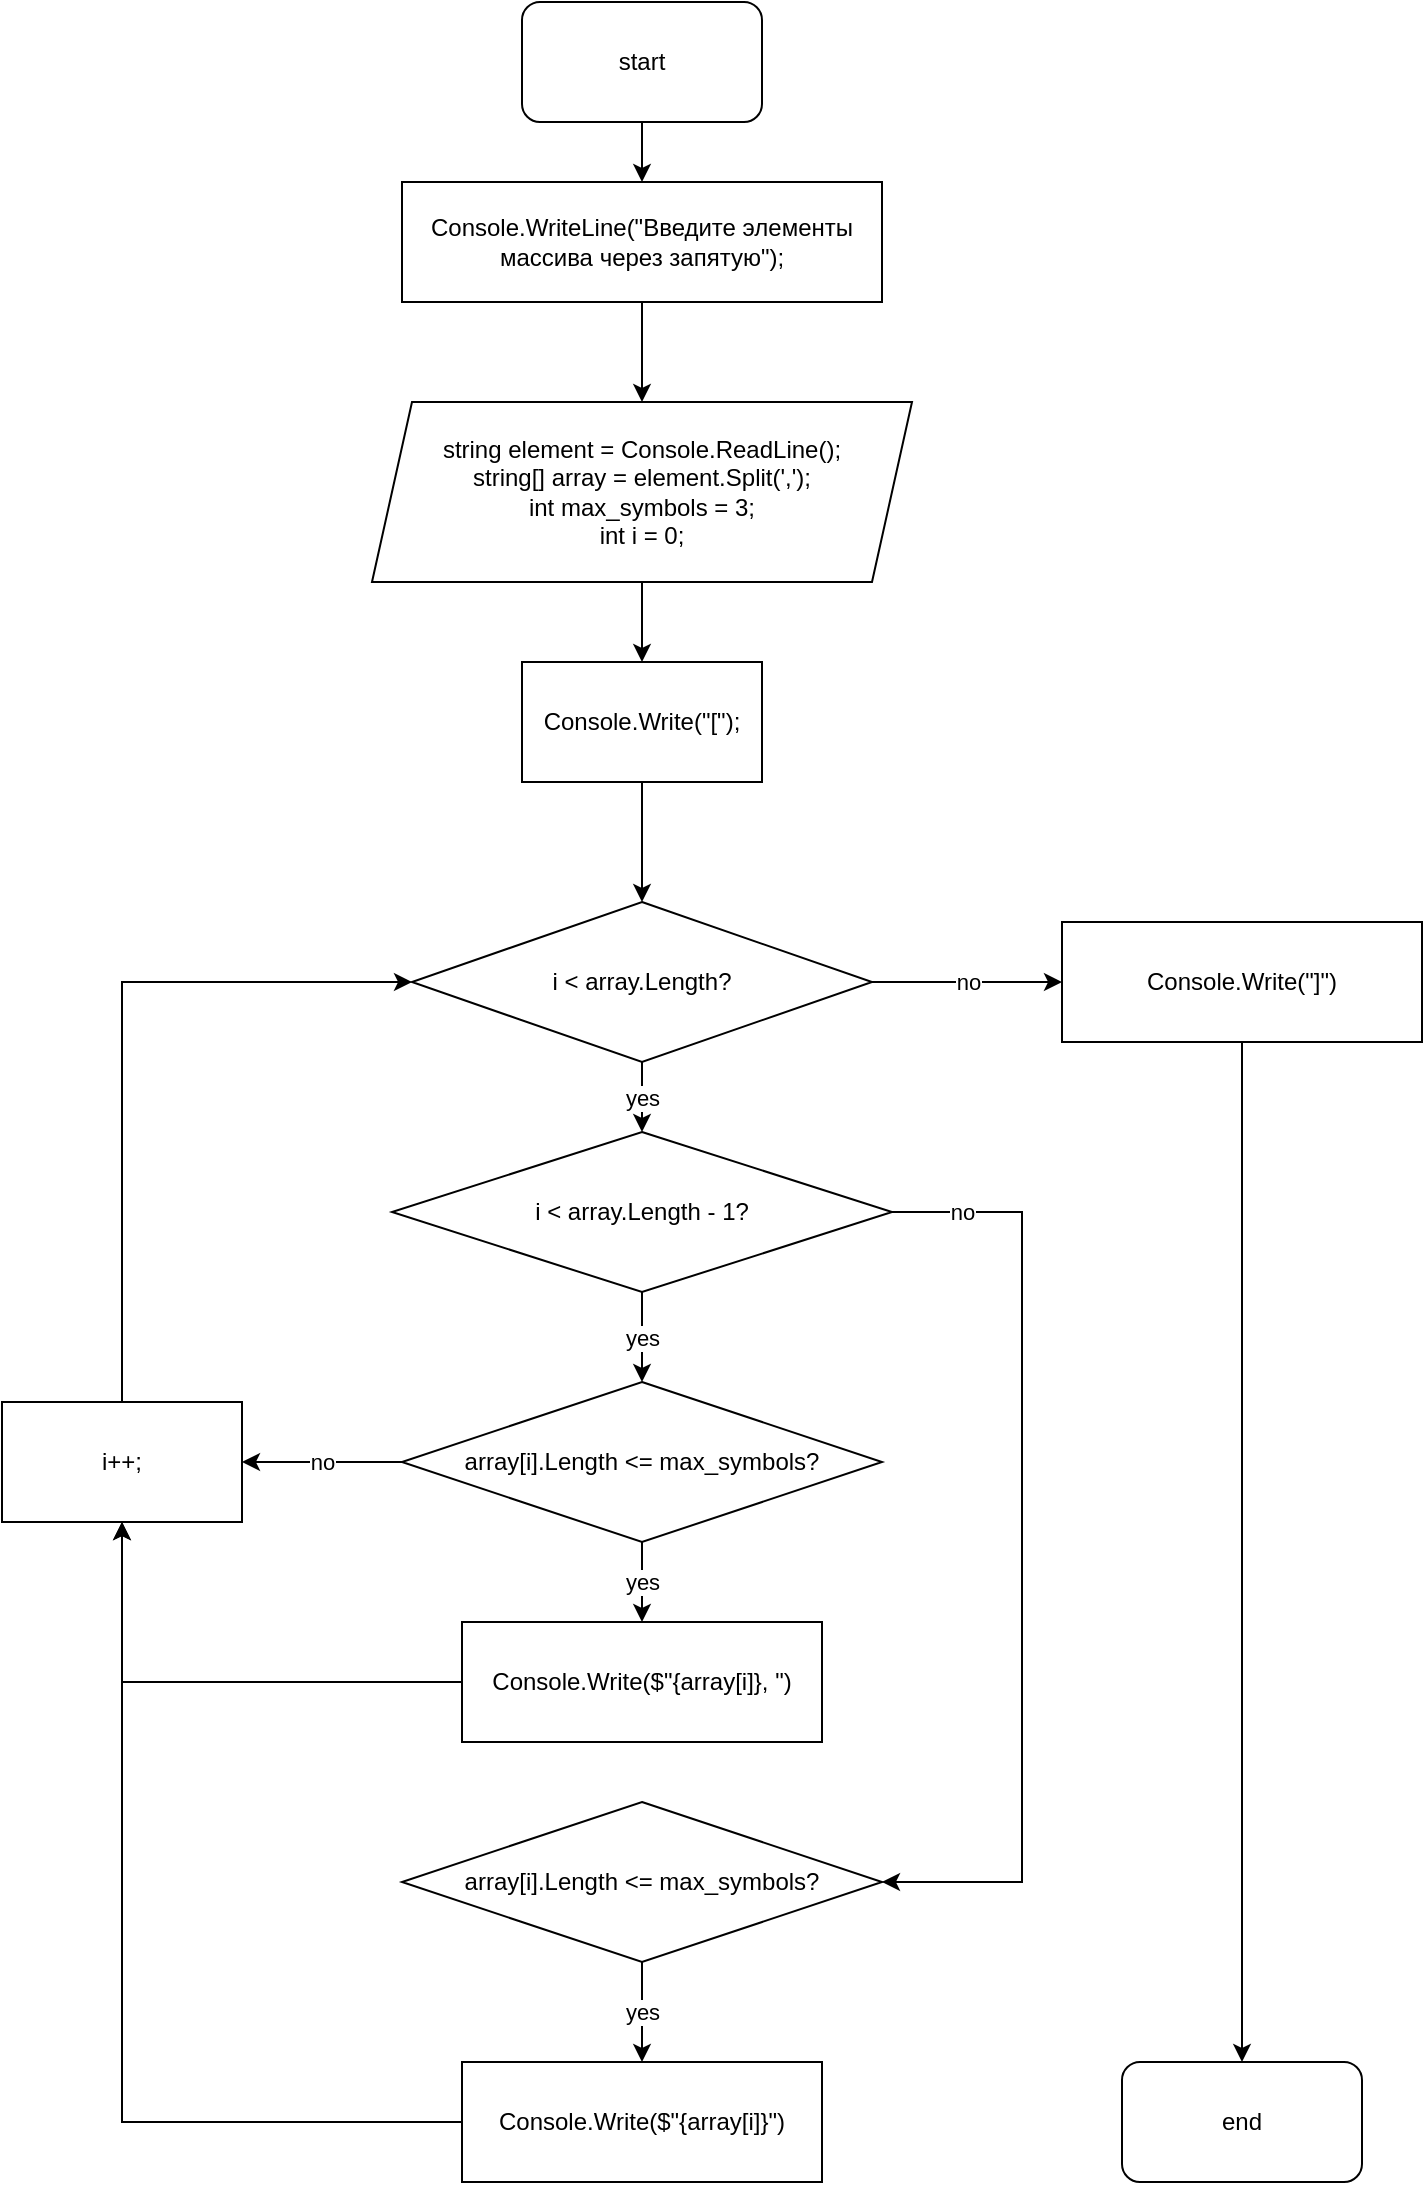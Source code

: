 <mxfile version="20.3.0" type="device"><diagram id="C7ze2Ex8VazPwXI_GFUj" name="Страница 1"><mxGraphModel dx="840" dy="744" grid="1" gridSize="10" guides="1" tooltips="1" connect="1" arrows="1" fold="1" page="1" pageScale="1" pageWidth="827" pageHeight="1169" math="0" shadow="0"><root><mxCell id="0"/><mxCell id="1" parent="0"/><mxCell id="9886ZB8VKblOA9ymHtcQ-11" style="edgeStyle=orthogonalEdgeStyle;rounded=0;orthogonalLoop=1;jettySize=auto;html=1;exitX=0.5;exitY=1;exitDx=0;exitDy=0;entryX=0.5;entryY=0;entryDx=0;entryDy=0;" edge="1" parent="1" source="9886ZB8VKblOA9ymHtcQ-1" target="9886ZB8VKblOA9ymHtcQ-6"><mxGeometry relative="1" as="geometry"/></mxCell><mxCell id="9886ZB8VKblOA9ymHtcQ-1" value="start" style="rounded=1;whiteSpace=wrap;html=1;" vertex="1" parent="1"><mxGeometry x="330" y="20" width="120" height="60" as="geometry"/></mxCell><mxCell id="9886ZB8VKblOA9ymHtcQ-13" style="edgeStyle=orthogonalEdgeStyle;rounded=0;orthogonalLoop=1;jettySize=auto;html=1;entryX=0.5;entryY=0;entryDx=0;entryDy=0;" edge="1" parent="1" source="9886ZB8VKblOA9ymHtcQ-3" target="9886ZB8VKblOA9ymHtcQ-4"><mxGeometry relative="1" as="geometry"/></mxCell><mxCell id="9886ZB8VKblOA9ymHtcQ-3" value="&lt;div&gt;&lt;div&gt;string element = Console.ReadLine();&lt;/div&gt;&lt;div&gt;string[] array = element.Split(',');&lt;/div&gt;&lt;div&gt;int max_symbols = 3;&lt;/div&gt;&lt;/div&gt;&lt;div&gt;int i = 0;&lt;br&gt;&lt;/div&gt;" style="shape=parallelogram;perimeter=parallelogramPerimeter;whiteSpace=wrap;html=1;fixedSize=1;" vertex="1" parent="1"><mxGeometry x="255" y="220" width="270" height="90" as="geometry"/></mxCell><mxCell id="9886ZB8VKblOA9ymHtcQ-14" style="edgeStyle=orthogonalEdgeStyle;rounded=0;orthogonalLoop=1;jettySize=auto;html=1;entryX=0.5;entryY=0;entryDx=0;entryDy=0;" edge="1" parent="1" source="9886ZB8VKblOA9ymHtcQ-4" target="9886ZB8VKblOA9ymHtcQ-5"><mxGeometry relative="1" as="geometry"/></mxCell><mxCell id="9886ZB8VKblOA9ymHtcQ-4" value="Console.Write(&quot;[&quot;);" style="rounded=0;whiteSpace=wrap;html=1;" vertex="1" parent="1"><mxGeometry x="330" y="350" width="120" height="60" as="geometry"/></mxCell><mxCell id="9886ZB8VKblOA9ymHtcQ-15" value="yes" style="edgeStyle=orthogonalEdgeStyle;rounded=0;orthogonalLoop=1;jettySize=auto;html=1;exitX=0.5;exitY=1;exitDx=0;exitDy=0;entryX=0.5;entryY=0;entryDx=0;entryDy=0;" edge="1" parent="1" source="9886ZB8VKblOA9ymHtcQ-5" target="9886ZB8VKblOA9ymHtcQ-7"><mxGeometry relative="1" as="geometry"/></mxCell><mxCell id="9886ZB8VKblOA9ymHtcQ-31" value="no" style="edgeStyle=orthogonalEdgeStyle;rounded=0;orthogonalLoop=1;jettySize=auto;html=1;exitX=1;exitY=0.5;exitDx=0;exitDy=0;entryX=0;entryY=0.5;entryDx=0;entryDy=0;" edge="1" parent="1" source="9886ZB8VKblOA9ymHtcQ-5" target="9886ZB8VKblOA9ymHtcQ-30"><mxGeometry relative="1" as="geometry"/></mxCell><mxCell id="9886ZB8VKblOA9ymHtcQ-5" value="i &amp;lt; array.Length?" style="rhombus;whiteSpace=wrap;html=1;" vertex="1" parent="1"><mxGeometry x="275" y="470" width="230" height="80" as="geometry"/></mxCell><mxCell id="9886ZB8VKblOA9ymHtcQ-12" style="edgeStyle=orthogonalEdgeStyle;rounded=0;orthogonalLoop=1;jettySize=auto;html=1;exitX=0.5;exitY=1;exitDx=0;exitDy=0;entryX=0.5;entryY=0;entryDx=0;entryDy=0;" edge="1" parent="1" source="9886ZB8VKblOA9ymHtcQ-6" target="9886ZB8VKblOA9ymHtcQ-3"><mxGeometry relative="1" as="geometry"/></mxCell><mxCell id="9886ZB8VKblOA9ymHtcQ-6" value="Console.WriteLine(&quot;Введите элементы массива через запятую&quot;);" style="rounded=0;whiteSpace=wrap;html=1;" vertex="1" parent="1"><mxGeometry x="270" y="110" width="240" height="60" as="geometry"/></mxCell><mxCell id="9886ZB8VKblOA9ymHtcQ-16" value="yes" style="edgeStyle=orthogonalEdgeStyle;rounded=0;orthogonalLoop=1;jettySize=auto;html=1;exitX=0.5;exitY=1;exitDx=0;exitDy=0;" edge="1" parent="1" source="9886ZB8VKblOA9ymHtcQ-7" target="9886ZB8VKblOA9ymHtcQ-9"><mxGeometry relative="1" as="geometry"/></mxCell><mxCell id="9886ZB8VKblOA9ymHtcQ-25" value="no" style="edgeStyle=orthogonalEdgeStyle;rounded=0;orthogonalLoop=1;jettySize=auto;html=1;entryX=1;entryY=0.5;entryDx=0;entryDy=0;" edge="1" parent="1" source="9886ZB8VKblOA9ymHtcQ-7" target="9886ZB8VKblOA9ymHtcQ-22"><mxGeometry x="-0.851" relative="1" as="geometry"><Array as="points"><mxPoint x="580" y="625"/><mxPoint x="580" y="960"/></Array><mxPoint as="offset"/></mxGeometry></mxCell><mxCell id="9886ZB8VKblOA9ymHtcQ-7" value="i &amp;lt; array.Length - 1?" style="rhombus;whiteSpace=wrap;html=1;" vertex="1" parent="1"><mxGeometry x="265" y="585" width="250" height="80" as="geometry"/></mxCell><mxCell id="9886ZB8VKblOA9ymHtcQ-19" style="edgeStyle=orthogonalEdgeStyle;rounded=0;orthogonalLoop=1;jettySize=auto;html=1;entryX=0.5;entryY=1;entryDx=0;entryDy=0;" edge="1" parent="1" source="9886ZB8VKblOA9ymHtcQ-8" target="9886ZB8VKblOA9ymHtcQ-10"><mxGeometry relative="1" as="geometry"/></mxCell><mxCell id="9886ZB8VKblOA9ymHtcQ-8" value="Console.Write($&quot;{array[i]}, &quot;)" style="rounded=0;whiteSpace=wrap;html=1;" vertex="1" parent="1"><mxGeometry x="300" y="830" width="180" height="60" as="geometry"/></mxCell><mxCell id="9886ZB8VKblOA9ymHtcQ-17" value="yes" style="edgeStyle=orthogonalEdgeStyle;rounded=0;orthogonalLoop=1;jettySize=auto;html=1;" edge="1" parent="1" source="9886ZB8VKblOA9ymHtcQ-9" target="9886ZB8VKblOA9ymHtcQ-8"><mxGeometry relative="1" as="geometry"/></mxCell><mxCell id="9886ZB8VKblOA9ymHtcQ-18" value="no" style="edgeStyle=orthogonalEdgeStyle;rounded=0;orthogonalLoop=1;jettySize=auto;html=1;entryX=1;entryY=0.5;entryDx=0;entryDy=0;" edge="1" parent="1" source="9886ZB8VKblOA9ymHtcQ-9" target="9886ZB8VKblOA9ymHtcQ-10"><mxGeometry relative="1" as="geometry"/></mxCell><mxCell id="9886ZB8VKblOA9ymHtcQ-9" value="array[i].Length &amp;lt;= max_symbols?" style="rhombus;whiteSpace=wrap;html=1;" vertex="1" parent="1"><mxGeometry x="270" y="710" width="240" height="80" as="geometry"/></mxCell><mxCell id="9886ZB8VKblOA9ymHtcQ-20" style="edgeStyle=orthogonalEdgeStyle;rounded=0;orthogonalLoop=1;jettySize=auto;html=1;exitX=0.5;exitY=0;exitDx=0;exitDy=0;entryX=0;entryY=0.5;entryDx=0;entryDy=0;" edge="1" parent="1" source="9886ZB8VKblOA9ymHtcQ-10" target="9886ZB8VKblOA9ymHtcQ-5"><mxGeometry relative="1" as="geometry"/></mxCell><mxCell id="9886ZB8VKblOA9ymHtcQ-10" value="i++;" style="rounded=0;whiteSpace=wrap;html=1;" vertex="1" parent="1"><mxGeometry x="70" y="720" width="120" height="60" as="geometry"/></mxCell><mxCell id="9886ZB8VKblOA9ymHtcQ-28" value="yes" style="edgeStyle=orthogonalEdgeStyle;rounded=0;orthogonalLoop=1;jettySize=auto;html=1;exitX=0.5;exitY=1;exitDx=0;exitDy=0;" edge="1" parent="1" source="9886ZB8VKblOA9ymHtcQ-22" target="9886ZB8VKblOA9ymHtcQ-27"><mxGeometry relative="1" as="geometry"/></mxCell><mxCell id="9886ZB8VKblOA9ymHtcQ-22" value="array[i].Length &amp;lt;= max_symbols?" style="rhombus;whiteSpace=wrap;html=1;" vertex="1" parent="1"><mxGeometry x="270" y="920" width="240" height="80" as="geometry"/></mxCell><mxCell id="9886ZB8VKblOA9ymHtcQ-29" style="edgeStyle=orthogonalEdgeStyle;rounded=0;orthogonalLoop=1;jettySize=auto;html=1;entryX=0.5;entryY=1;entryDx=0;entryDy=0;" edge="1" parent="1" source="9886ZB8VKblOA9ymHtcQ-27" target="9886ZB8VKblOA9ymHtcQ-10"><mxGeometry relative="1" as="geometry"/></mxCell><mxCell id="9886ZB8VKblOA9ymHtcQ-27" value="Console.Write($&quot;{array[i]}&quot;)" style="rounded=0;whiteSpace=wrap;html=1;" vertex="1" parent="1"><mxGeometry x="300" y="1050" width="180" height="60" as="geometry"/></mxCell><mxCell id="9886ZB8VKblOA9ymHtcQ-33" style="edgeStyle=orthogonalEdgeStyle;rounded=0;orthogonalLoop=1;jettySize=auto;html=1;" edge="1" parent="1" source="9886ZB8VKblOA9ymHtcQ-30" target="9886ZB8VKblOA9ymHtcQ-32"><mxGeometry relative="1" as="geometry"/></mxCell><mxCell id="9886ZB8VKblOA9ymHtcQ-30" value="Console.Write(&quot;]&quot;)" style="rounded=0;whiteSpace=wrap;html=1;" vertex="1" parent="1"><mxGeometry x="600" y="480" width="180" height="60" as="geometry"/></mxCell><mxCell id="9886ZB8VKblOA9ymHtcQ-32" value="end" style="rounded=1;whiteSpace=wrap;html=1;" vertex="1" parent="1"><mxGeometry x="630" y="1050" width="120" height="60" as="geometry"/></mxCell></root></mxGraphModel></diagram></mxfile>